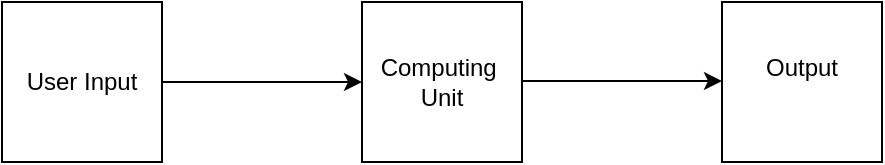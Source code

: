 <mxfile version="24.4.3" type="google">
  <diagram name="Page-1" id="wZ_uZkJ0nPYNn_4YU_0G">
    <mxGraphModel grid="1" page="1" gridSize="10" guides="1" tooltips="1" connect="1" arrows="1" fold="1" pageScale="1" pageWidth="850" pageHeight="1100" math="0" shadow="0">
      <root>
        <mxCell id="0" />
        <mxCell id="1" parent="0" />
        <mxCell id="VlH2U5jQnZxu1E93qzGH-1" value="User Input" style="whiteSpace=wrap;html=1;aspect=fixed;" vertex="1" parent="1">
          <mxGeometry x="320" y="220" width="80" height="80" as="geometry" />
        </mxCell>
        <mxCell id="VlH2U5jQnZxu1E93qzGH-4" value="" style="endArrow=classic;html=1;rounded=0;" edge="1" parent="1" source="VlH2U5jQnZxu1E93qzGH-1">
          <mxGeometry relative="1" as="geometry">
            <mxPoint x="400" y="260" as="sourcePoint" />
            <mxPoint x="500" y="260" as="targetPoint" />
          </mxGeometry>
        </mxCell>
        <mxCell id="VlH2U5jQnZxu1E93qzGH-6" value="Computing&amp;nbsp;&lt;div&gt;Unit&lt;/div&gt;" style="whiteSpace=wrap;html=1;aspect=fixed;" vertex="1" parent="1">
          <mxGeometry x="500" y="220" width="80" height="80" as="geometry" />
        </mxCell>
        <mxCell id="VlH2U5jQnZxu1E93qzGH-8" value="" style="endArrow=classic;html=1;rounded=0;" edge="1" parent="1">
          <mxGeometry relative="1" as="geometry">
            <mxPoint x="580" y="259.5" as="sourcePoint" />
            <mxPoint x="680" y="259.5" as="targetPoint" />
          </mxGeometry>
        </mxCell>
        <mxCell id="VlH2U5jQnZxu1E93qzGH-9" value="Output&lt;div&gt;&lt;br&gt;&lt;/div&gt;" style="whiteSpace=wrap;html=1;aspect=fixed;align=center;" vertex="1" parent="1">
          <mxGeometry x="680" y="220" width="80" height="80" as="geometry" />
        </mxCell>
      </root>
    </mxGraphModel>
  </diagram>
</mxfile>
